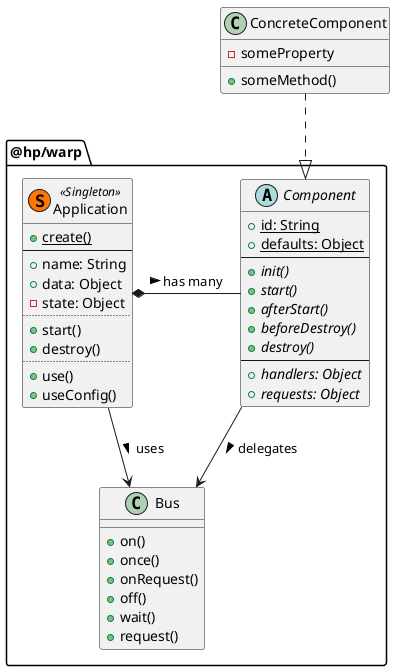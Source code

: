 @startuml

package @hp/warp {
    class Application <<(S,#FF7700) Singleton>> {
      +{static}create()
      ----
      +name: String
      +data: Object
      -state: Object
      ....
      +start()
      +destroy()
      ....
      +use()
      +useConfig()
    }

    class Bus {
      +on()
      +once()
      +onRequest()
      +off()
      +wait()
      +request()
    }

    abstract Component {
      +{static} id: String
      +{static} defaults: Object
      ----
      +{abstract}init()
      +{abstract}start()
      +{abstract}afterStart()
      +{abstract}beforeDestroy()
      +{abstract}destroy()
      ----
      +{abstract}handlers: Object
      +{abstract}requests: Object
    }

    Application --> Bus: > uses
    Application *- Component: > has many
    Component --> Bus: > delegates
}

class ConcreteComponent {
  -someProperty
  +someMethod()
}

Component <|.up. ConcreteComponent

@enduml
